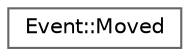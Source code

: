 digraph "Graphical Class Hierarchy"
{
 // LATEX_PDF_SIZE
  bgcolor="transparent";
  edge [fontname=Helvetica,fontsize=10,labelfontname=Helvetica,labelfontsize=10];
  node [fontname=Helvetica,fontsize=10,shape=box,height=0.2,width=0.9];
  rankdir="LR";
  Node0 [label="Event::Moved",height=0.2,width=0.4,color="grey40", fillcolor="white", style="filled",URL="$struct_event_1_1_moved.html",tooltip="Tag that shows that object was moved."];
}
